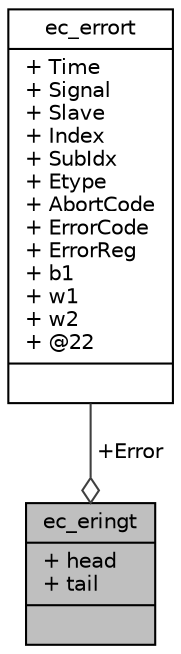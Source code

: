 digraph "ec_eringt"
{
 // INTERACTIVE_SVG=YES
  edge [fontname="Helvetica",fontsize="10",labelfontname="Helvetica",labelfontsize="10"];
  node [fontname="Helvetica",fontsize="10",shape=record];
  Node1 [label="{ec_eringt\n|+ head\l+ tail\l|}",height=0.2,width=0.4,color="black", fillcolor="grey75", style="filled" fontcolor="black"];
  Node2 -> Node1 [color="grey25",fontsize="10",style="solid",label=" +Error" ,arrowhead="odiamond",fontname="Helvetica"];
  Node2 [label="{ec_errort\n|+ Time\l+ Signal\l+ Slave\l+ Index\l+ SubIdx\l+ Etype\l+ AbortCode\l+ ErrorCode\l+ ErrorReg\l+ b1\l+ w1\l+ w2\l+ @22\l|}",height=0.2,width=0.4,color="black", fillcolor="white", style="filled",URL="$structec__errort.html"];
}
